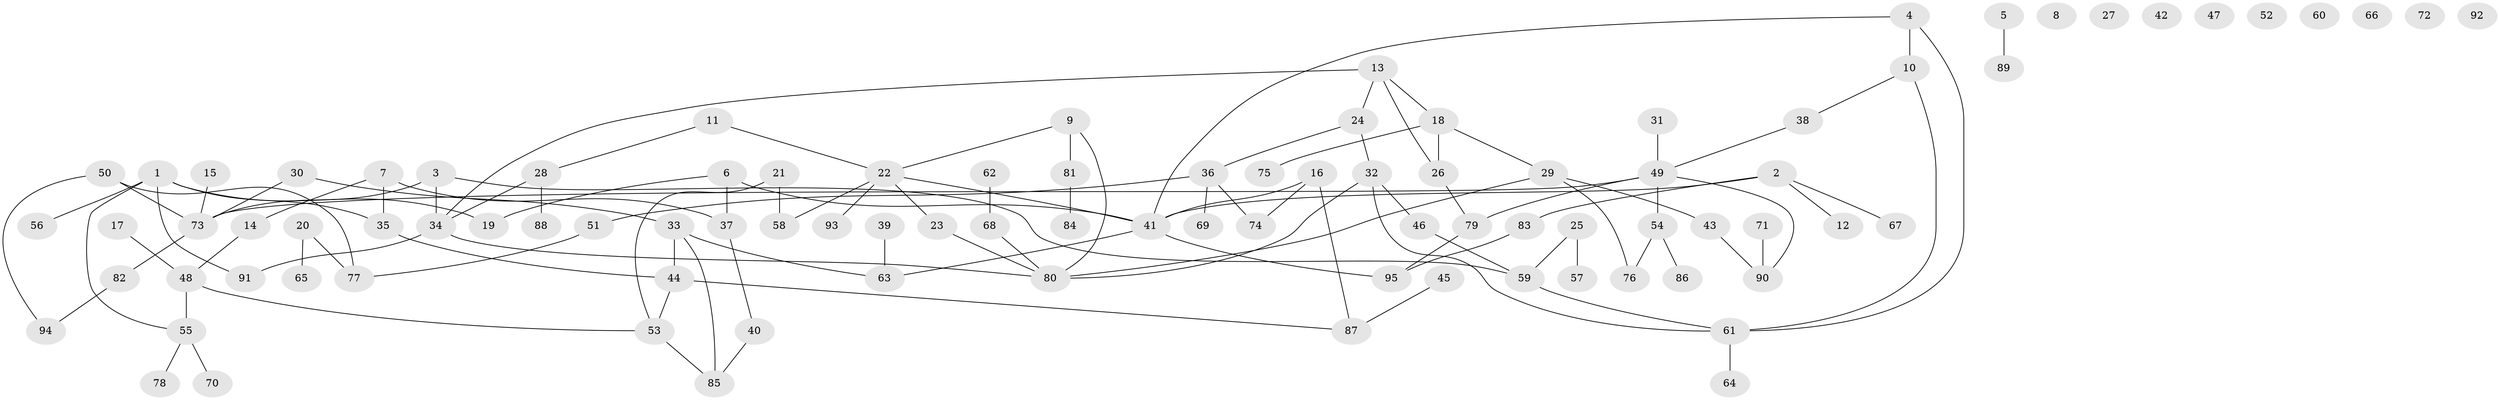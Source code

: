 // coarse degree distribution, {1: 0.3333333333333333, 0: 0.13636363636363635, 3: 0.12121212121212122, 2: 0.16666666666666666, 5: 0.06060606060606061, 6: 0.030303030303030304, 4: 0.10606060606060606, 8: 0.045454545454545456}
// Generated by graph-tools (version 1.1) at 2025/42/03/04/25 21:42:44]
// undirected, 95 vertices, 112 edges
graph export_dot {
graph [start="1"]
  node [color=gray90,style=filled];
  1;
  2;
  3;
  4;
  5;
  6;
  7;
  8;
  9;
  10;
  11;
  12;
  13;
  14;
  15;
  16;
  17;
  18;
  19;
  20;
  21;
  22;
  23;
  24;
  25;
  26;
  27;
  28;
  29;
  30;
  31;
  32;
  33;
  34;
  35;
  36;
  37;
  38;
  39;
  40;
  41;
  42;
  43;
  44;
  45;
  46;
  47;
  48;
  49;
  50;
  51;
  52;
  53;
  54;
  55;
  56;
  57;
  58;
  59;
  60;
  61;
  62;
  63;
  64;
  65;
  66;
  67;
  68;
  69;
  70;
  71;
  72;
  73;
  74;
  75;
  76;
  77;
  78;
  79;
  80;
  81;
  82;
  83;
  84;
  85;
  86;
  87;
  88;
  89;
  90;
  91;
  92;
  93;
  94;
  95;
  1 -- 19;
  1 -- 35;
  1 -- 55;
  1 -- 56;
  1 -- 91;
  2 -- 12;
  2 -- 41;
  2 -- 67;
  2 -- 83;
  3 -- 34;
  3 -- 59;
  3 -- 73;
  4 -- 10;
  4 -- 41;
  4 -- 61;
  5 -- 89;
  6 -- 19;
  6 -- 37;
  6 -- 41;
  7 -- 14;
  7 -- 35;
  7 -- 37;
  9 -- 22;
  9 -- 80;
  9 -- 81;
  10 -- 38;
  10 -- 61;
  11 -- 22;
  11 -- 28;
  13 -- 18;
  13 -- 24;
  13 -- 26;
  13 -- 34;
  14 -- 48;
  15 -- 73;
  16 -- 41;
  16 -- 74;
  16 -- 87;
  17 -- 48;
  18 -- 26;
  18 -- 29;
  18 -- 75;
  20 -- 65;
  20 -- 77;
  21 -- 53;
  21 -- 58;
  22 -- 23;
  22 -- 41;
  22 -- 58;
  22 -- 93;
  23 -- 80;
  24 -- 32;
  24 -- 36;
  25 -- 57;
  25 -- 59;
  26 -- 79;
  28 -- 34;
  28 -- 88;
  29 -- 43;
  29 -- 76;
  29 -- 80;
  30 -- 33;
  30 -- 73;
  31 -- 49;
  32 -- 46;
  32 -- 61;
  32 -- 80;
  33 -- 44;
  33 -- 63;
  33 -- 85;
  34 -- 80;
  34 -- 91;
  35 -- 44;
  36 -- 51;
  36 -- 69;
  36 -- 74;
  37 -- 40;
  38 -- 49;
  39 -- 63;
  40 -- 85;
  41 -- 63;
  41 -- 95;
  43 -- 90;
  44 -- 53;
  44 -- 87;
  45 -- 87;
  46 -- 59;
  48 -- 53;
  48 -- 55;
  49 -- 54;
  49 -- 73;
  49 -- 79;
  49 -- 90;
  50 -- 73;
  50 -- 77;
  50 -- 94;
  51 -- 77;
  53 -- 85;
  54 -- 76;
  54 -- 86;
  55 -- 70;
  55 -- 78;
  59 -- 61;
  61 -- 64;
  62 -- 68;
  68 -- 80;
  71 -- 90;
  73 -- 82;
  79 -- 95;
  81 -- 84;
  82 -- 94;
  83 -- 95;
}
